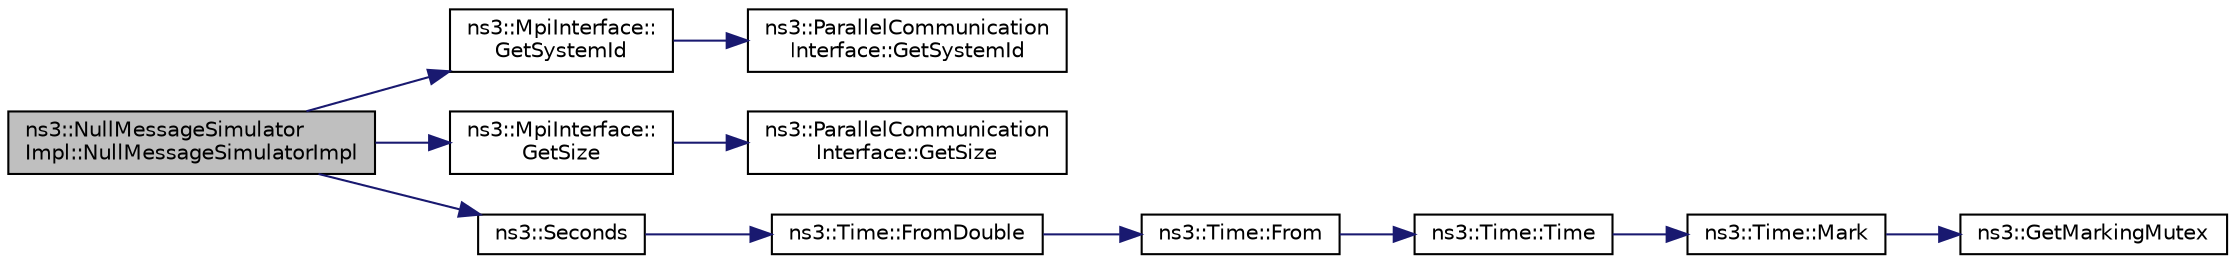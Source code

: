 digraph "ns3::NullMessageSimulatorImpl::NullMessageSimulatorImpl"
{
  edge [fontname="Helvetica",fontsize="10",labelfontname="Helvetica",labelfontsize="10"];
  node [fontname="Helvetica",fontsize="10",shape=record];
  rankdir="LR";
  Node1 [label="ns3::NullMessageSimulator\lImpl::NullMessageSimulatorImpl",height=0.2,width=0.4,color="black", fillcolor="grey75", style="filled", fontcolor="black"];
  Node1 -> Node2 [color="midnightblue",fontsize="10",style="solid"];
  Node2 [label="ns3::MpiInterface::\lGetSystemId",height=0.2,width=0.4,color="black", fillcolor="white", style="filled",URL="$d8/dbe/classns3_1_1MpiInterface.html#a7f1f671b55948fb1c8f7eb54f22a9619"];
  Node2 -> Node3 [color="midnightblue",fontsize="10",style="solid"];
  Node3 [label="ns3::ParallelCommunication\lInterface::GetSystemId",height=0.2,width=0.4,color="black", fillcolor="white", style="filled",URL="$d5/d06/classns3_1_1ParallelCommunicationInterface.html#a9070c6c68ffa2223d422f132ec8e27b9"];
  Node1 -> Node4 [color="midnightblue",fontsize="10",style="solid"];
  Node4 [label="ns3::MpiInterface::\lGetSize",height=0.2,width=0.4,color="black", fillcolor="white", style="filled",URL="$d8/dbe/classns3_1_1MpiInterface.html#ab35c742e7e7ad3fa07cf0dbb92413c82"];
  Node4 -> Node5 [color="midnightblue",fontsize="10",style="solid"];
  Node5 [label="ns3::ParallelCommunication\lInterface::GetSize",height=0.2,width=0.4,color="black", fillcolor="white", style="filled",URL="$d5/d06/classns3_1_1ParallelCommunicationInterface.html#ab9700002497437a15959e9009eedfcdb"];
  Node1 -> Node6 [color="midnightblue",fontsize="10",style="solid"];
  Node6 [label="ns3::Seconds",height=0.2,width=0.4,color="black", fillcolor="white", style="filled",URL="$d1/dec/group__timecivil.html#ga33c34b816f8ff6628e33d5c8e9713b9e"];
  Node6 -> Node7 [color="midnightblue",fontsize="10",style="solid"];
  Node7 [label="ns3::Time::FromDouble",height=0.2,width=0.4,color="black", fillcolor="white", style="filled",URL="$dc/d04/classns3_1_1Time.html#a60e845f4a74e62495b86356afe604cb4"];
  Node7 -> Node8 [color="midnightblue",fontsize="10",style="solid"];
  Node8 [label="ns3::Time::From",height=0.2,width=0.4,color="black", fillcolor="white", style="filled",URL="$dc/d04/classns3_1_1Time.html#a34e4acc13d0e08cc8cb9cd3b838b9baf"];
  Node8 -> Node9 [color="midnightblue",fontsize="10",style="solid"];
  Node9 [label="ns3::Time::Time",height=0.2,width=0.4,color="black", fillcolor="white", style="filled",URL="$dc/d04/classns3_1_1Time.html#a8a39dc1b8cbbd7fe6d940e492d1b925e"];
  Node9 -> Node10 [color="midnightblue",fontsize="10",style="solid"];
  Node10 [label="ns3::Time::Mark",height=0.2,width=0.4,color="black", fillcolor="white", style="filled",URL="$dc/d04/classns3_1_1Time.html#aa7eef2a1119c1c4855d99f1e83d44c54"];
  Node10 -> Node11 [color="midnightblue",fontsize="10",style="solid"];
  Node11 [label="ns3::GetMarkingMutex",height=0.2,width=0.4,color="black", fillcolor="white", style="filled",URL="$d7/d2e/namespacens3.html#ac4356aa982bd2ddb0f7ebbf94539919d"];
}
